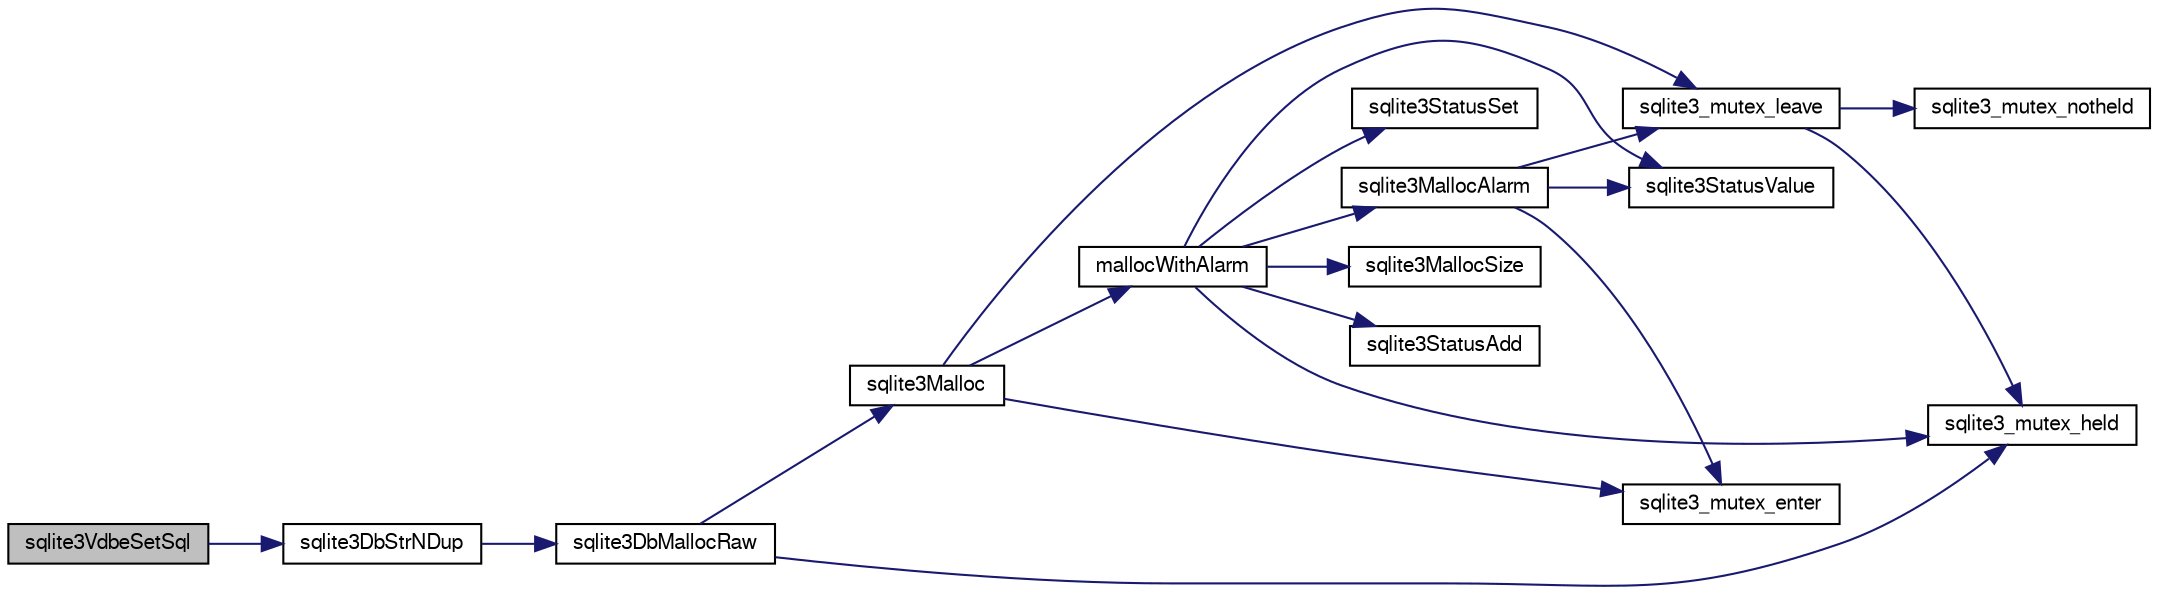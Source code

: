 digraph "sqlite3VdbeSetSql"
{
  edge [fontname="FreeSans",fontsize="10",labelfontname="FreeSans",labelfontsize="10"];
  node [fontname="FreeSans",fontsize="10",shape=record];
  rankdir="LR";
  Node791483 [label="sqlite3VdbeSetSql",height=0.2,width=0.4,color="black", fillcolor="grey75", style="filled", fontcolor="black"];
  Node791483 -> Node791484 [color="midnightblue",fontsize="10",style="solid",fontname="FreeSans"];
  Node791484 [label="sqlite3DbStrNDup",height=0.2,width=0.4,color="black", fillcolor="white", style="filled",URL="$sqlite3_8c.html#a48e8c757f70cba60fe83ce00ad8de713"];
  Node791484 -> Node791485 [color="midnightblue",fontsize="10",style="solid",fontname="FreeSans"];
  Node791485 [label="sqlite3DbMallocRaw",height=0.2,width=0.4,color="black", fillcolor="white", style="filled",URL="$sqlite3_8c.html#abbe8be0cf7175e11ddc3e2218fad924e"];
  Node791485 -> Node791486 [color="midnightblue",fontsize="10",style="solid",fontname="FreeSans"];
  Node791486 [label="sqlite3_mutex_held",height=0.2,width=0.4,color="black", fillcolor="white", style="filled",URL="$sqlite3_8c.html#acf77da68932b6bc163c5e68547ecc3e7"];
  Node791485 -> Node791487 [color="midnightblue",fontsize="10",style="solid",fontname="FreeSans"];
  Node791487 [label="sqlite3Malloc",height=0.2,width=0.4,color="black", fillcolor="white", style="filled",URL="$sqlite3_8c.html#a361a2eaa846b1885f123abe46f5d8b2b"];
  Node791487 -> Node791488 [color="midnightblue",fontsize="10",style="solid",fontname="FreeSans"];
  Node791488 [label="sqlite3_mutex_enter",height=0.2,width=0.4,color="black", fillcolor="white", style="filled",URL="$sqlite3_8c.html#a1c12cde690bd89f104de5cbad12a6bf5"];
  Node791487 -> Node791489 [color="midnightblue",fontsize="10",style="solid",fontname="FreeSans"];
  Node791489 [label="mallocWithAlarm",height=0.2,width=0.4,color="black", fillcolor="white", style="filled",URL="$sqlite3_8c.html#ab070d5cf8e48ec8a6a43cf025d48598b"];
  Node791489 -> Node791486 [color="midnightblue",fontsize="10",style="solid",fontname="FreeSans"];
  Node791489 -> Node791490 [color="midnightblue",fontsize="10",style="solid",fontname="FreeSans"];
  Node791490 [label="sqlite3StatusSet",height=0.2,width=0.4,color="black", fillcolor="white", style="filled",URL="$sqlite3_8c.html#afec7586c01fcb5ea17dc9d7725a589d9"];
  Node791489 -> Node791491 [color="midnightblue",fontsize="10",style="solid",fontname="FreeSans"];
  Node791491 [label="sqlite3StatusValue",height=0.2,width=0.4,color="black", fillcolor="white", style="filled",URL="$sqlite3_8c.html#a30b8ac296c6e200c1fa57708d52c6ef6"];
  Node791489 -> Node791492 [color="midnightblue",fontsize="10",style="solid",fontname="FreeSans"];
  Node791492 [label="sqlite3MallocAlarm",height=0.2,width=0.4,color="black", fillcolor="white", style="filled",URL="$sqlite3_8c.html#ada66988e8471d1198f3219c062377508"];
  Node791492 -> Node791491 [color="midnightblue",fontsize="10",style="solid",fontname="FreeSans"];
  Node791492 -> Node791493 [color="midnightblue",fontsize="10",style="solid",fontname="FreeSans"];
  Node791493 [label="sqlite3_mutex_leave",height=0.2,width=0.4,color="black", fillcolor="white", style="filled",URL="$sqlite3_8c.html#a5838d235601dbd3c1fa993555c6bcc93"];
  Node791493 -> Node791486 [color="midnightblue",fontsize="10",style="solid",fontname="FreeSans"];
  Node791493 -> Node791494 [color="midnightblue",fontsize="10",style="solid",fontname="FreeSans"];
  Node791494 [label="sqlite3_mutex_notheld",height=0.2,width=0.4,color="black", fillcolor="white", style="filled",URL="$sqlite3_8c.html#a83967c837c1c000d3b5adcfaa688f5dc"];
  Node791492 -> Node791488 [color="midnightblue",fontsize="10",style="solid",fontname="FreeSans"];
  Node791489 -> Node791495 [color="midnightblue",fontsize="10",style="solid",fontname="FreeSans"];
  Node791495 [label="sqlite3MallocSize",height=0.2,width=0.4,color="black", fillcolor="white", style="filled",URL="$sqlite3_8c.html#acf5d2a5f35270bafb050bd2def576955"];
  Node791489 -> Node791496 [color="midnightblue",fontsize="10",style="solid",fontname="FreeSans"];
  Node791496 [label="sqlite3StatusAdd",height=0.2,width=0.4,color="black", fillcolor="white", style="filled",URL="$sqlite3_8c.html#afa029f93586aeab4cc85360905dae9cd"];
  Node791487 -> Node791493 [color="midnightblue",fontsize="10",style="solid",fontname="FreeSans"];
}
